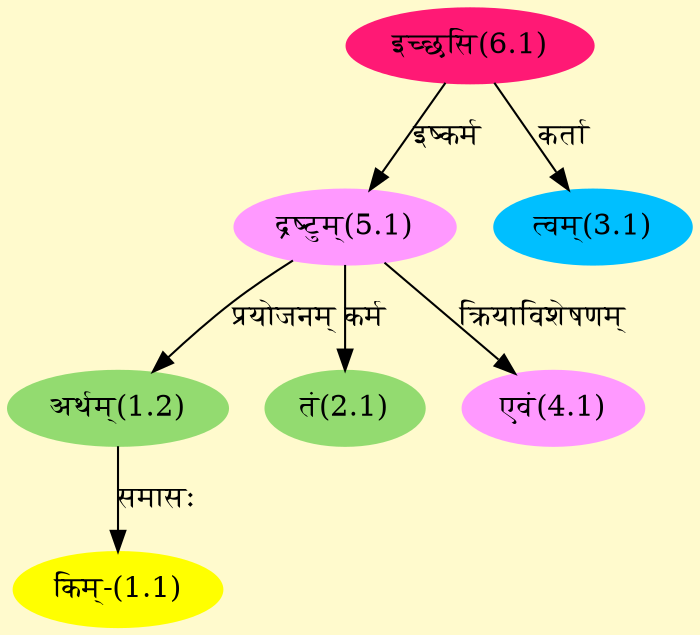 digraph G{
rankdir=BT;
 compound=true;
 bgcolor="lemonchiffon1";
Node1_1 [style=filled, color="#FFFF00" label = "किम्-(1.1)"]
Node1_2 [style=filled, color="#93DB70" label = "अर्थम्(1.2)"]
Node5_1 [style=filled, color="#FF99FF" label = "द्रष्टुम्(5.1)"]
Node2_1 [style=filled, color="#93DB70" label = "तं(2.1)"]
Node3_1 [style=filled, color="#00BFFF" label = "त्वम्(3.1)"]
Node6_1 [style=filled, color="#FF1975" label = "इच्छसि(6.1)"]
Node4_1 [style=filled, color="#FF99FF" label = "एवं(4.1)"]
/* Start of Relations section */

Node1_1 -> Node1_2 [  label="समासः"  dir="back" ]
Node1_2 -> Node5_1 [  label="प्रयोजनम्"  dir="back" ]
Node2_1 -> Node5_1 [  label="कर्म"  dir="back" ]
Node3_1 -> Node6_1 [  label="कर्ता"  dir="back" ]
Node4_1 -> Node5_1 [  label="क्रियाविशेषणम्"  dir="back" ]
Node5_1 -> Node6_1 [  label="इष्कर्म"  dir="back" ]
}
